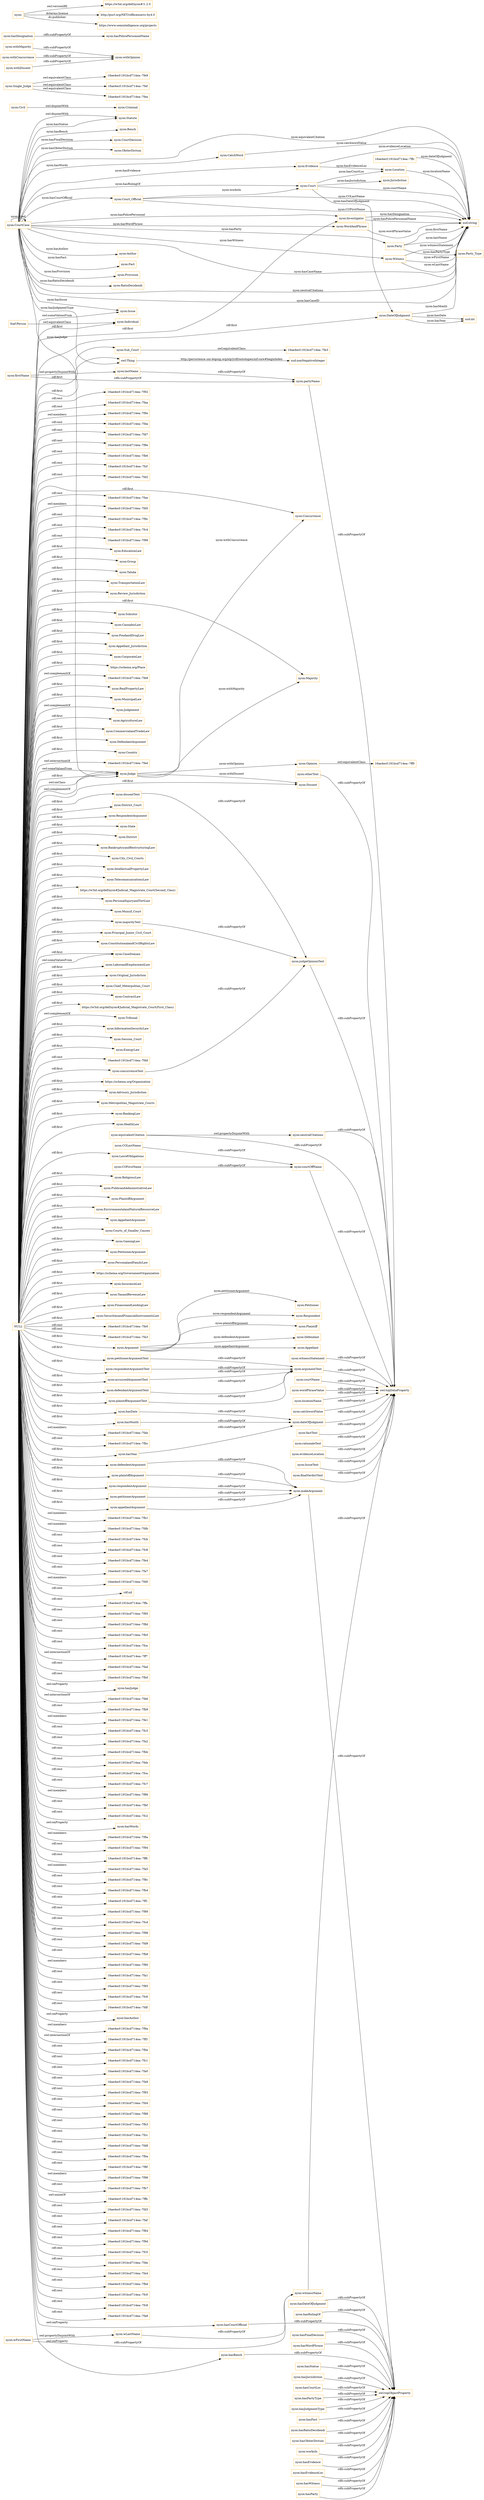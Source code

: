 digraph ar2dtool_diagram { 
rankdir=LR;
size="1501"
node [shape = rectangle, color="orange"]; "nyon:Issue" "16ae4ecf:191bcd714ea:-7ffc" "nyon:EducationLaw" "nyon:Group" "nyon:Taluka" "nyon:TransportationLaw" "nyon:Civil" "16ae4ecf:191bcd714ea:-7fe9" "16ae4ecf:191bcd714ea:-7ff0" "nyon:Review_Jurisdiction" "nyon:Sub_Court" "nyon:Solicitor" "nyon:ObiterDictum" "nyon:CannabisLaw" "nyon:Jurisdiction" "nyon:FoodandDrugLaw" "nyon:Appellant_Jurisdiction" "nyon:CorporateLaw" "https://schema.org/Place" "16ae4ecf:191bcd714ea:-7fe3" "nyon:Evidence" "16ae4ecf:191bcd714ea:-7fe8" "nyon:RealPropertyLaw" "nyon:Opinion" "nyon:MunicipalLaw" "nyon:Judgement" "nyon:Author" "nyon:CatchWord" "nyon:Plaintiff" "nyon:AgricultureLaw" "nyon:Court_Official" "nyon:WordAndPhrase" "nyon:CommercialandTradeLaw" "nyon:DefendantArgument" "nyon:Country" "nyon:DateOfJudgment" "foaf:Person" "nyon:Party_Type" "nyon:Concurrence" "nyon:Fact" "nyon:District_Court" "nyon:RespondentArgument" "nyon:State" "nyon:Party" "nyon:District" "nyon:Provision" "nyon:BankruptcyandRestructuringLaw" "nyon:Majority" "nyon:City_Civil_Courts" "nyon:Single_Judge" "nyon:IntellectualPropertyLaw" "nyon:TelecommunicationsLaw" "https://w3id.org/def/nyon#Judicial_Magistrate_Court(Second_Class)" "nyon:PersonalInjuryandTortLaw" "nyon:Munsif_Court" "nyon:Principal_Junior_Civil_Court" "nyon:ConstitutionalandCivilRightsLaw" "nyon:CaseDomain" "nyon:LaborandEmploymentLaw" "16ae4ecf:191bcd714ea:-7fef" "nyon:Original_Jurisdiction" "nyon:Chief_Meterpolitan_Court" "nyon:ContractLaw" "https://w3id.org/def/nyon#Judicial_Magistrate_Court(First_Class)" "nyon:RatioDecidendi" "nyon:Defendant" "nyon:Investigator" "nyon:Criminal" "nyon:Tribunal" "nyon:InformationSecurityLaw" "nyon:Session_Court" "nyon:EnergyLaw" "nyon:Individual" "https://schema.org/Organization" "nyon:Appellant" "nyon:Advisory_Jurisdiction" "nyon:Court" "nyon:Statute" "nyon:Witness" "nyon:Bench" "nyon:Metropolitan_Magistrate_Courts" "nyon:BankingLaw" "nyon:Judge" "nyon:CourtCase" "nyon:Petitioner" "nyon:HealthLaw" "nyon:Dissent" "nyon:LawofObligations" "nyon:Argument" "nyon:ReligiousLaw" "nyon:PublicandAdministrativeLaw" "nyon:PlaintiffArgument" "nyon:EnvironmentalandNaturalResourceLaw" "nyon:AppellantArgument" "nyon:Location" "nyon:Courts_of_Smaller_Causes" "nyon:GamingLaw" "nyon:PetitionerArgument" "nyon:PersonalandFamilyLaw" "https://schema.org/GovernmentOrganization" "nyon:CourtDecision" "nyon:Respondent" "nyon:InsuranceLaw" "nyon:TaxandRevenueLaw" "16ae4ecf:191bcd714ea:-7fea" "nyon:FinanceandLendingLaw" "nyon:SecuritiesandFinancialInstrumentsLaw" ; /*classes style*/
	"nyon:witnessName" -> "owl:topDataProperty" [ label = "rdfs:subPropertyOf" ];
	"nyon:witnessStatement" -> "owl:topDataProperty" [ label = "rdfs:subPropertyOf" ];
	"nyon:defendantArgumentText" -> "nyon:argumentText" [ label = "rdfs:subPropertyOf" ];
	"nyon:wLastName" -> "nyon:witnessName" [ label = "rdfs:subPropertyOf" ];
	"nyon:withMajority" -> "nyon:withOpinion" [ label = "rdfs:subPropertyOf" ];
	"nyon:equivalentCitation" -> "nyon:neutralCitations" [ label = "owl:propertyDisjointWith" ];
	"nyon:equivalentCitation" -> "owl:topDataProperty" [ label = "rdfs:subPropertyOf" ];
	"nyon:CourtCase" -> "nyon:Statute" [ label = "owl:disjointWith" ];
	"nyon:dateOfJudgment" -> "owl:topDataProperty" [ label = "rdfs:subPropertyOf" ];
	"nyon:hasYear" -> "nyon:dateOfJudgment" [ label = "rdfs:subPropertyOf" ];
	"nyon:partyName" -> "owl:topDataProperty" [ label = "rdfs:subPropertyOf" ];
	"nyon:courtOffName" -> "owl:topDataProperty" [ label = "rdfs:subPropertyOf" ];
	"nyon:courtName" -> "owl:topDataProperty" [ label = "rdfs:subPropertyOf" ];
	"nyon:Opinion" -> "16ae4ecf:191bcd714ea:-7ff0" [ label = "owl:equivalentClass" ];
	"nyon:plaintiffArgument" -> "nyon:makeArgument" [ label = "rdfs:subPropertyOf" ];
	"nyon:Sub_Court" -> "16ae4ecf:191bcd714ea:-7fe3" [ label = "owl:equivalentClass" ];
	"nyon:hasDesignation" -> "nyon:hasPolicePersonnelName" [ label = "rdfs:subPropertyOf" ];
	"nyon:hasWitness" -> "owl:topObjectProperty" [ label = "rdfs:subPropertyOf" ];
	"nyon:Civil" -> "nyon:Criminal" [ label = "owl:disjointWith" ];
	"nyon:wordPhraseValue" -> "owl:topDataProperty" [ label = "rdfs:subPropertyOf" ];
	"nyon:locationName" -> "owl:topDataProperty" [ label = "rdfs:subPropertyOf" ];
	"nyon:hasParty" -> "owl:topObjectProperty" [ label = "rdfs:subPropertyOf" ];
	"nyon:hasDateOfJudgment" -> "owl:topObjectProperty" [ label = "rdfs:subPropertyOf" ];
	"nyon:hasRulingOf" -> "owl:topObjectProperty" [ label = "rdfs:subPropertyOf" ];
	"nyon:catchwordValue" -> "owl:topDataProperty" [ label = "rdfs:subPropertyOf" ];
	"nyon:hasCourtOfficial" -> "owl:topObjectProperty" [ label = "rdfs:subPropertyOf" ];
	"nyon:concurrenceText" -> "nyon:judgeOpinionText" [ label = "rdfs:subPropertyOf" ];
	"nyon:makeArgument" -> "owl:topObjectProperty" [ label = "rdfs:subPropertyOf" ];
	"nyon:hasFinalDecision" -> "owl:topObjectProperty" [ label = "rdfs:subPropertyOf" ];
	"nyon:factText" -> "owl:topDataProperty" [ label = "rdfs:subPropertyOf" ];
	"nyon:lastName" -> "nyon:partyName" [ label = "rdfs:subPropertyOf" ];
	"nyon:respondentArgument" -> "nyon:makeArgument" [ label = "rdfs:subPropertyOf" ];
	"nyon:hasWordPhrase" -> "owl:topObjectProperty" [ label = "rdfs:subPropertyOf" ];
	"NULL" -> "16ae4ecf:191bcd714ea:-7fb1" [ label = "owl:members" ];
	"NULL" -> "16ae4ecf:191bcd714ea:-7fdb" [ label = "owl:members" ];
	"NULL" -> "16ae4ecf:191bcd714ea:-7fcb" [ label = "rdf:rest" ];
	"NULL" -> "nyon:PetitionerArgument" [ label = "rdf:first" ];
	"NULL" -> "nyon:City_Civil_Courts" [ label = "rdf:first" ];
	"NULL" -> "nyon:Review_Jurisdiction" [ label = "rdf:first" ];
	"NULL" -> "16ae4ecf:191bcd714ea:-7fc8" [ label = "rdf:rest" ];
	"NULL" -> "nyon:District_Court" [ label = "rdf:first" ];
	"NULL" -> "nyon:Argument" [ label = "rdf:first" ];
	"NULL" -> "nyon:Dissent" [ label = "rdf:first" ];
	"NULL" -> "16ae4ecf:191bcd714ea:-7fe4" [ label = "rdf:rest" ];
	"NULL" -> "nyon:petitionerArgument" [ label = "rdf:first" ];
	"NULL" -> "16ae4ecf:191bcd714ea:-7fa7" [ label = "rdf:rest" ];
	"NULL" -> "nyon:hasBench" [ label = "owl:onProperty" ];
	"NULL" -> "nyon:hasCourtOfficial" [ label = "owl:onProperty" ];
	"NULL" -> "owl:Thing" [ label = "rdf:first" ];
	"NULL" -> "nyon:EnergyLaw" [ label = "rdf:first" ];
	"NULL" -> "nyon:Judge" [ label = "owl:complementOf" ];
	"NULL" -> "rdf:nil" [ label = "rdf:rest" ];
	"NULL" -> "nyon:Appellant_Jurisdiction" [ label = "rdf:first" ];
	"NULL" -> "16ae4ecf:191bcd714ea:-7ffa" [ label = "rdf:rest" ];
	"NULL" -> "nyon:Courts_of_Smaller_Causes" [ label = "rdf:first" ];
	"NULL" -> "16ae4ecf:191bcd714ea:-7f95" [ label = "rdf:rest" ];
	"NULL" -> "https://w3id.org/def/nyon#Judicial_Magistrate_Court(First_Class)" [ label = "rdf:first" ];
	"NULL" -> "nyon:ContractLaw" [ label = "rdf:first" ];
	"NULL" -> "nyon:Chief_Meterpolitan_Court" [ label = "rdf:first" ];
	"NULL" -> "16ae4ecf:191bcd714ea:-7f8d" [ label = "rdf:rest" ];
	"NULL" -> "nyon:BankingLaw" [ label = "rdf:first" ];
	"NULL" -> "16ae4ecf:191bcd714ea:-7fb5" [ label = "rdf:rest" ];
	"NULL" -> "nyon:DefendantArgument" [ label = "rdf:first" ];
	"NULL" -> "16ae4ecf:191bcd714ea:-7fce" [ label = "rdf:rest" ];
	"NULL" -> "16ae4ecf:191bcd714ea:-7ff7" [ label = "owl:intersectionOf" ];
	"NULL" -> "nyon:dissentText" [ label = "rdf:first" ];
	"NULL" -> "16ae4ecf:191bcd714ea:-7fad" [ label = "rdf:rest" ];
	"NULL" -> "16ae4ecf:191bcd714ea:-7fb0" [ label = "rdf:rest" ];
	"NULL" -> "nyon:InsuranceLaw" [ label = "rdf:first" ];
	"NULL" -> "nyon:hasJudge" [ label = "owl:onProperty" ];
	"NULL" -> "nyon:TransportationLaw" [ label = "rdf:first" ];
	"NULL" -> "16ae4ecf:191bcd714ea:-7fe6" [ label = "owl:intersectionOf" ];
	"NULL" -> "nyon:Solicitor" [ label = "rdf:first" ];
	"NULL" -> "nyon:FoodandDrugLaw" [ label = "rdf:first" ];
	"NULL" -> "16ae4ecf:191bcd714ea:-7fb9" [ label = "rdf:rest" ];
	"NULL" -> "16ae4ecf:191bcd714ea:-7fe1" [ label = "owl:members" ];
	"NULL" -> "nyon:Issue" [ label = "owl:someValuesFrom" ];
	"NULL" -> "nyon:TaxandRevenueLaw" [ label = "rdf:first" ];
	"NULL" -> "nyon:PublicandAdministrativeLaw" [ label = "rdf:first" ];
	"NULL" -> "nyon:GamingLaw" [ label = "rdf:first" ];
	"NULL" -> "nyon:majorityText" [ label = "rdf:first" ];
	"NULL" -> "nyon:plaintiffArgument" [ label = "rdf:first" ];
	"NULL" -> "16ae4ecf:191bcd714ea:-7fc3" [ label = "rdf:rest" ];
	"NULL" -> "nyon:hasDate" [ label = "rdf:first" ];
	"NULL" -> "16ae4ecf:191bcd714ea:-7fa2" [ label = "rdf:rest" ];
	"NULL" -> "16ae4ecf:191bcd714ea:-7fbb" [ label = "rdf:rest" ];
	"NULL" -> "nyon:PlaintiffArgument" [ label = "rdf:first" ];
	"NULL" -> "nyon:EducationLaw" [ label = "rdf:first" ];
	"NULL" -> "16ae4ecf:191bcd714ea:-7feb" [ label = "rdf:rest" ];
	"NULL" -> "16ae4ecf:191bcd714ea:-7fca" [ label = "rdf:rest" ];
	"NULL" -> "16ae4ecf:191bcd714ea:-7fc7" [ label = "rdf:rest" ];
	"NULL" -> "16ae4ecf:191bcd714ea:-7fe8" [ label = "owl:complementOf" ];
	"NULL" -> "16ae4ecf:191bcd714ea:-7f86" [ label = "owl:members" ];
	"NULL" -> "nyon:respondentArgument" [ label = "rdf:first" ];
	"NULL" -> "nyon:LaborandEmploymentLaw" [ label = "rdf:first" ];
	"NULL" -> "16ae4ecf:191bcd714ea:-7fbf" [ label = "rdf:rest" ];
	"NULL" -> "16ae4ecf:191bcd714ea:-7fc2" [ label = "rdf:rest" ];
	"NULL" -> "nyon:IntellectualPropertyLaw" [ label = "rdf:first" ];
	"NULL" -> "nyon:Session_Court" [ label = "rdf:first" ];
	"NULL" -> "nyon:AppellantArgument" [ label = "rdf:first" ];
	"NULL" -> "nyon:Majority" [ label = "rdf:first" ];
	"NULL" -> "nyon:DateOfJudgment" [ label = "rdf:first" ];
	"NULL" -> "nyon:hasWords" [ label = "owl:onProperty" ];
	"NULL" -> "16ae4ecf:191bcd714ea:-7f8a" [ label = "owl:members" ];
	"NULL" -> "nyon:concurrenceText" [ label = "rdf:first" ];
	"NULL" -> "nyon:Individual" [ label = "rdf:first" ];
	"NULL" -> "nyon:Tribunal" [ label = "owl:complementOf" ];
	"NULL" -> "nyon:Judge" [ label = "owl:someValuesFrom" ];
	"NULL" -> "16ae4ecf:191bcd714ea:-7f94" [ label = "rdf:rest" ];
	"NULL" -> "16ae4ecf:191bcd714ea:-7ff6" [ label = "rdf:rest" ];
	"NULL" -> "16ae4ecf:191bcd714ea:-7fa5" [ label = "owl:members" ];
	"NULL" -> "16ae4ecf:191bcd714ea:-7f8c" [ label = "rdf:rest" ];
	"NULL" -> "16ae4ecf:191bcd714ea:-7fb4" [ label = "rdf:rest" ];
	"NULL" -> "16ae4ecf:191bcd714ea:-7ff1" [ label = "rdf:rest" ];
	"NULL" -> "16ae4ecf:191bcd714ea:-7f89" [ label = "rdf:rest" ];
	"NULL" -> "16ae4ecf:191bcd714ea:-7fcd" [ label = "rdf:rest" ];
	"NULL" -> "nyon:PersonalInjuryandTortLaw" [ label = "rdf:first" ];
	"NULL" -> "16ae4ecf:191bcd714ea:-7f98" [ label = "rdf:rest" ];
	"NULL" -> "16ae4ecf:191bcd714ea:-7fd9" [ label = "rdf:rest" ];
	"NULL" -> "16ae4ecf:191bcd714ea:-7fb8" [ label = "rdf:rest" ];
	"NULL" -> "nyon:plaintiffArgumentText" [ label = "rdf:first" ];
	"NULL" -> "nyon:HealthLaw" [ label = "rdf:first" ];
	"NULL" -> "nyon:InformationSecurityLaw" [ label = "rdf:first" ];
	"NULL" -> "16ae4ecf:191bcd714ea:-7f90" [ label = "owl:members" ];
	"NULL" -> "nyon:RespondentArgument" [ label = "rdf:first" ];
	"NULL" -> "16ae4ecf:191bcd714ea:-7fa1" [ label = "rdf:rest" ];
	"NULL" -> "nyon:Metropolitan_Magistrate_Courts" [ label = "rdf:first" ];
	"NULL" -> "nyon:Country" [ label = "rdf:first" ];
	"NULL" -> "nyon:CommercialandTradeLaw" [ label = "rdf:first" ];
	"NULL" -> "nyon:hasMonth" [ label = "rdf:first" ];
	"NULL" -> "nyon:Judge" [ label = "rdf:first" ];
	"NULL" -> "nyon:petitionerArgumentText" [ label = "rdf:first" ];
	"NULL" -> "16ae4ecf:191bcd714ea:-7f85" [ label = "rdf:rest" ];
	"NULL" -> "nyon:CaseDomain" [ label = "rdf:first" ];
	"NULL" -> "nyon:Judgement" [ label = "owl:complementOf" ];
	"NULL" -> "16ae4ecf:191bcd714ea:-7fc6" [ label = "rdf:rest" ];
	"NULL" -> "16ae4ecf:191bcd714ea:-7fdf" [ label = "rdf:rest" ];
	"NULL" -> "nyon:hasAuthor" [ label = "owl:onProperty" ];
	"NULL" -> "16ae4ecf:191bcd714ea:-7f9a" [ label = "owl:members" ];
	"NULL" -> "16ae4ecf:191bcd714ea:-7ff3" [ label = "owl:intersectionOf" ];
	"NULL" -> "https://schema.org/GovernmentOrganization" [ label = "rdf:first" ];
	"NULL" -> "16ae4ecf:191bcd714ea:-7fbe" [ label = "rdf:rest" ];
	"NULL" -> "nyon:LawofObligations" [ label = "rdf:first" ];
	"NULL" -> "16ae4ecf:191bcd714ea:-7fc1" [ label = "rdf:rest" ];
	"NULL" -> "16ae4ecf:191bcd714ea:-7fa0" [ label = "rdf:rest" ];
	"NULL" -> "16ae4ecf:191bcd714ea:-7fa9" [ label = "rdf:rest" ];
	"NULL" -> "nyon:Group" [ label = "rdf:first" ];
	"NULL" -> "16ae4ecf:191bcd714ea:-7f93" [ label = "rdf:rest" ];
	"NULL" -> "nyon:EnvironmentalandNaturalResourceLaw" [ label = "rdf:first" ];
	"NULL" -> "16ae4ecf:191bcd714ea:-7fd4" [ label = "rdf:rest" ];
	"NULL" -> "https://w3id.org/def/nyon#Judicial_Magistrate_Court(Second_Class)" [ label = "rdf:first" ];
	"NULL" -> "16ae4ecf:191bcd714ea:-7f88" [ label = "rdf:rest" ];
	"NULL" -> "16ae4ecf:191bcd714ea:-7fb3" [ label = "rdf:rest" ];
	"NULL" -> "16ae4ecf:191bcd714ea:-7fcc" [ label = "rdf:rest" ];
	"NULL" -> "nyon:respondentArgumentText" [ label = "rdf:first" ];
	"NULL" -> "nyon:Principal_Junior_Civil_Court" [ label = "rdf:first" ];
	"NULL" -> "nyon:MunicipalLaw" [ label = "rdf:first" ];
	"NULL" -> "nyon:SecuritiesandFinancialInstrumentsLaw" [ label = "rdf:first" ];
	"NULL" -> "nyon:RealPropertyLaw" [ label = "rdf:first" ];
	"NULL" -> "16ae4ecf:191bcd714ea:-7fd8" [ label = "rdf:rest" ];
	"NULL" -> "16ae4ecf:191bcd714ea:-7fba" [ label = "rdf:rest" ];
	"NULL" -> "16ae4ecf:191bcd714ea:-7f8f" [ label = "rdf:rest" ];
	"NULL" -> "16ae4ecf:191bcd714ea:-7f96" [ label = "owl:members" ];
	"NULL" -> "16ae4ecf:191bcd714ea:-7fb7" [ label = "rdf:rest" ];
	"NULL" -> "https://schema.org/Organization" [ label = "rdf:first" ];
	"NULL" -> "16ae4ecf:191bcd714ea:-7ffb" [ label = "owl:unionOf" ];
	"NULL" -> "nyon:Taluka" [ label = "rdf:first" ];
	"NULL" -> "16ae4ecf:191bcd714ea:-7fd3" [ label = "rdf:rest" ];
	"NULL" -> "16ae4ecf:191bcd714ea:-7faf" [ label = "rdf:rest" ];
	"NULL" -> "nyon:appellantArgument" [ label = "rdf:first" ];
	"NULL" -> "nyon:State" [ label = "rdf:first" ];
	"NULL" -> "nyon:CaseDomain" [ label = "owl:someValuesFrom" ];
	"NULL" -> "nyon:BankruptcyandRestructuringLaw" [ label = "rdf:first" ];
	"NULL" -> "nyon:AgricultureLaw" [ label = "rdf:first" ];
	"NULL" -> "nyon:District" [ label = "rdf:first" ];
	"NULL" -> "nyon:Advisory_Jurisdiction" [ label = "rdf:first" ];
	"NULL" -> "16ae4ecf:191bcd714ea:-7f84" [ label = "rdf:rest" ];
	"NULL" -> "16ae4ecf:191bcd714ea:-7f9d" [ label = "rdf:rest" ];
	"NULL" -> "16ae4ecf:191bcd714ea:-7fc5" [ label = "rdf:rest" ];
	"NULL" -> "16ae4ecf:191bcd714ea:-7fde" [ label = "rdf:rest" ];
	"NULL" -> "nyon:defendentArgument" [ label = "rdf:first" ];
	"NULL" -> "16ae4ecf:191bcd714ea:-7fa4" [ label = "rdf:rest" ];
	"NULL" -> "16ae4ecf:191bcd714ea:-7fbd" [ label = "rdf:rest" ];
	"NULL" -> "16ae4ecf:191bcd714ea:-7fc0" [ label = "rdf:rest" ];
	"NULL" -> "nyon:CorporateLaw" [ label = "rdf:first" ];
	"NULL" -> "16ae4ecf:191bcd714ea:-7fc9" [ label = "rdf:rest" ];
	"NULL" -> "16ae4ecf:191bcd714ea:-7fa8" [ label = "rdf:rest" ];
	"NULL" -> "nyon:ReligiousLaw" [ label = "rdf:first" ];
	"NULL" -> "nyon:CannabisLaw" [ label = "rdf:first" ];
	"NULL" -> "16ae4ecf:191bcd714ea:-7f92" [ label = "rdf:rest" ];
	"NULL" -> "nyon:PersonalandFamilyLaw" [ label = "rdf:first" ];
	"NULL" -> "nyon:Investigator" [ label = "rdf:first" ];
	"NULL" -> "16ae4ecf:191bcd714ea:-7faa" [ label = "rdf:rest" ];
	"NULL" -> "nyon:hasYear" [ label = "rdf:first" ];
	"NULL" -> "16ae4ecf:191bcd714ea:-7f9e" [ label = "owl:members" ];
	"NULL" -> "nyon:TelecommunicationsLaw" [ label = "rdf:first" ];
	"NULL" -> "16ae4ecf:191bcd714ea:-7fda" [ label = "rdf:rest" ];
	"NULL" -> "16ae4ecf:191bcd714ea:-7fd7" [ label = "rdf:rest" ];
	"NULL" -> "16ae4ecf:191bcd714ea:-7f8e" [ label = "rdf:rest" ];
	"NULL" -> "16ae4ecf:191bcd714ea:-7fb6" [ label = "rdf:rest" ];
	"NULL" -> "16ae4ecf:191bcd714ea:-7fcf" [ label = "rdf:rest" ];
	"NULL" -> "16ae4ecf:191bcd714ea:-7fd2" [ label = "rdf:rest" ];
	"NULL" -> "https://schema.org/Place" [ label = "rdf:first" ];
	"NULL" -> "nyon:Sub_Court" [ label = "rdf:first" ];
	"NULL" -> "16ae4ecf:191bcd714ea:-7fae" [ label = "rdf:rest" ];
	"NULL" -> "nyon:Judge" [ label = "owl:onClass" ];
	"NULL" -> "nyon:FinanceandLendingLaw" [ label = "rdf:first" ];
	"NULL" -> "nyon:Munsif_Court" [ label = "rdf:first" ];
	"NULL" -> "nyon:Concurrence" [ label = "rdf:first" ];
	"NULL" -> "16ae4ecf:191bcd714ea:-7fd5" [ label = "owl:members" ];
	"NULL" -> "16ae4ecf:191bcd714ea:-7f9c" [ label = "rdf:rest" ];
	"NULL" -> "nyon:accussedArgumentText" [ label = "rdf:first" ];
	"NULL" -> "16ae4ecf:191bcd714ea:-7fc4" [ label = "rdf:rest" ];
	"NULL" -> "16ae4ecf:191bcd714ea:-7f99" [ label = "rdf:rest" ];
	"NULL" -> "16ae4ecf:191bcd714ea:-7fed" [ label = "owl:intersectionOf" ];
	"NULL" -> "16ae4ecf:191bcd714ea:-7fdd" [ label = "rdf:rest" ];
	"NULL" -> "nyon:defendantArgumentText" [ label = "rdf:first" ];
	"NULL" -> "16ae4ecf:191bcd714ea:-7fe0" [ label = "rdf:rest" ];
	"NULL" -> "16ae4ecf:191bcd714ea:-7fa3" [ label = "rdf:rest" ];
	"NULL" -> "16ae4ecf:191bcd714ea:-7fab" [ label = "owl:members" ];
	"NULL" -> "16ae4ecf:191bcd714ea:-7fbc" [ label = "rdf:rest" ];
	"NULL" -> "nyon:ConstitutionalandCivilRightsLaw" [ label = "rdf:first" ];
	"NULL" -> "nyon:Original_Jurisdiction" [ label = "rdf:first" ];
	"NULL" -> "16ae4ecf:191bcd714ea:-7fd0" [ label = "owl:members" ];
	"nyon:judgeOpinionText" -> "owl:topDataProperty" [ label = "rdfs:subPropertyOf" ];
	"nyon:dissentText" -> "nyon:judgeOpinionText" [ label = "rdfs:subPropertyOf" ];
	"nyon:hasStatue" -> "owl:topObjectProperty" [ label = "rdfs:subPropertyOf" ];
	"nyon:hasJurisdiction" -> "owl:topObjectProperty" [ label = "rdfs:subPropertyOf" ];
	"nyon:firstName" -> "nyon:lastName" [ label = "owl:propertyDisjointWith" ];
	"nyon:firstName" -> "nyon:partyName" [ label = "rdfs:subPropertyOf" ];
	"nyon:defendentArgument" -> "nyon:makeArgument" [ label = "rdfs:subPropertyOf" ];
	"nyon:hasBench" -> "owl:topObjectProperty" [ label = "rdfs:subPropertyOf" ];
	"nyon:majorityText" -> "nyon:judgeOpinionText" [ label = "rdfs:subPropertyOf" ];
	"nyon:hasCourtLoc" -> "owl:topObjectProperty" [ label = "rdfs:subPropertyOf" ];
	"nyon:Single_Judge" -> "16ae4ecf:191bcd714ea:-7fe9" [ label = "owl:equivalentClass" ];
	"nyon:Single_Judge" -> "16ae4ecf:191bcd714ea:-7fea" [ label = "owl:equivalentClass" ];
	"nyon:Single_Judge" -> "16ae4ecf:191bcd714ea:-7fef" [ label = "owl:equivalentClass" ];
	"nyon:rationaleText" -> "owl:topDataProperty" [ label = "rdfs:subPropertyOf" ];
	"nyon:evidenceLocation" -> "owl:topDataProperty" [ label = "rdfs:subPropertyOf" ];
	"nyon:wFirstName" -> "nyon:wLastName" [ label = "owl:propertyDisjointWith" ];
	"nyon:wFirstName" -> "nyon:witnessName" [ label = "rdfs:subPropertyOf" ];
	"nyon:hasPartyType" -> "owl:topObjectProperty" [ label = "rdfs:subPropertyOf" ];
	"nyon:hasDate" -> "nyon:dateOfJudgment" [ label = "rdfs:subPropertyOf" ];
	"nyon:petitionerArgument" -> "nyon:makeArgument" [ label = "rdfs:subPropertyOf" ];
	"nyon:argumentText" -> "owl:topDataProperty" [ label = "rdfs:subPropertyOf" ];
	"nyon:IssueText" -> "owl:topDataProperty" [ label = "rdfs:subPropertyOf" ];
	"nyon:" -> "https://w3id.org/def/nyon#/1.2.0" [ label = "owl:versionIRI" ];
	"nyon:" -> "http://purl.org/NET/rdflicense/cc-by4.0" [ label = "dcterms:license" ];
	"nyon:" -> "https://www.semintelligence.org/projects" [ label = "dc:publisher" ];
	"nyon:withConcurrence" -> "nyon:withOpinion" [ label = "rdfs:subPropertyOf" ];
	"nyon:finalVerdictText" -> "owl:topDataProperty" [ label = "rdfs:subPropertyOf" ];
	"nyon:accussedArgumentText" -> "nyon:argumentText" [ label = "rdfs:subPropertyOf" ];
	"nyon:hasJudgmentType" -> "owl:topObjectProperty" [ label = "rdfs:subPropertyOf" ];
	"foaf:Person" -> "nyon:Individual" [ label = "owl:equivalentClass" ];
	"nyon:appellantArgument" -> "nyon:makeArgument" [ label = "rdfs:subPropertyOf" ];
	"nyon:hasFact" -> "owl:topObjectProperty" [ label = "rdfs:subPropertyOf" ];
	"nyon:plaintiffArgumentText" -> "nyon:argumentText" [ label = "rdfs:subPropertyOf" ];
	"nyon:petitionerArgumentText" -> "nyon:argumentText" [ label = "rdfs:subPropertyOf" ];
	"nyon:neutralCitations" -> "owl:topDataProperty" [ label = "rdfs:subPropertyOf" ];
	"nyon:hasRatioDecidendi" -> "owl:topObjectProperty" [ label = "rdfs:subPropertyOf" ];
	"nyon:withDissent" -> "nyon:withOpinion" [ label = "rdfs:subPropertyOf" ];
	"nyon:hasObiterDictum" -> "owl:topObjectProperty" [ label = "rdfs:subPropertyOf" ];
	"nyon:worksIn" -> "owl:topObjectProperty" [ label = "rdfs:subPropertyOf" ];
	"nyon:hasMonth" -> "nyon:dateOfJudgment" [ label = "rdfs:subPropertyOf" ];
	"nyon:COFirstName" -> "nyon:courtOffName" [ label = "rdfs:subPropertyOf" ];
	"nyon:hasEvidence" -> "owl:topObjectProperty" [ label = "rdfs:subPropertyOf" ];
	"nyon:hasEvidenceLoc" -> "owl:topObjectProperty" [ label = "rdfs:subPropertyOf" ];
	"nyon:COLastName" -> "nyon:courtOffName" [ label = "rdfs:subPropertyOf" ];
	"nyon:respondentArgumentText" -> "nyon:argumentText" [ label = "rdfs:subPropertyOf" ];
	"nyon:otherText" -> "owl:topDataProperty" [ label = "rdfs:subPropertyOf" ];
	"nyon:Party" -> "xsd:string" [ label = "nyon:firstName" ];
	"nyon:Witness" -> "xsd:string" [ label = "nyon:witnessStatement" ];
	"nyon:CourtCase" -> "nyon:CourtCase" [ label = "nyon:cited" ];
	"nyon:CourtCase" -> "xsd:string" [ label = "nyon:hasCaseName" ];
	"nyon:DateOfJudgment" -> "xsd:int" [ label = "nyon:hasDate" ];
	"nyon:Court_Official" -> "nyon:Court" [ label = "nyon:worksIn" ];
	"nyon:CourtCase" -> "nyon:Bench" [ label = "nyon:hasBench" ];
	"nyon:Court_Official" -> "xsd:string" [ label = "nyon:COFirstName" ];
	"nyon:Judge" -> "nyon:Majority" [ label = "nyon:withMajority" ];
	"nyon:DateOfJudgment" -> "xsd:int" [ label = "nyon:hasYear" ];
	"nyon:CourtCase" -> "nyon:Statute" [ label = "nyon:hasStatue" ];
	"nyon:Argument" -> "nyon:Appellant" [ label = "nyon:appellantArgument" ];
	"nyon:CourtCase" -> "nyon:CourtDecision" [ label = "nyon:hasFinalDecision" ];
	"nyon:Party" -> "nyon:Party_Type" [ label = "nyon:hasPartyType" ];
	"nyon:CourtCase" -> "nyon:Party" [ label = "nyon:hasParty" ];
	"nyon:CourtCase" -> "nyon:Court_Official" [ label = "nyon:hasCourtOfficial" ];
	"nyon:CourtCase" -> "xsd:string" [ label = "nyon:neutralCitations" ];
	"nyon:Argument" -> "nyon:Respondent" [ label = "nyon:respondentArgument" ];
	"nyon:Judge" -> "nyon:Opinion" [ label = "nyon:withOpinion" ];
	"nyon:Argument" -> "nyon:Petitioner" [ label = "nyon:petitionerArgument" ];
	"nyon:Court" -> "xsd:string" [ label = "nyon:courtName" ];
	"16ae4ecf:191bcd714ea:-7ffc" -> "xsd:string" [ label = "nyon:dateOfJudgment" ];
	"nyon:Court" -> "nyon:Jurisdiction" [ label = "nyon:hasJurisdiction" ];
	"nyon:Witness" -> "xsd:string" [ label = "nyon:wFirstName" ];
	"nyon:CourtCase" -> "nyon:Witness" [ label = "nyon:hasWitness" ];
	"nyon:CourtCase" -> "nyon:Provision" [ label = "nyon:hasProvision" ];
	"nyon:CatchWord" -> "xsd:string" [ label = "nyon:catchwordValue" ];
	"nyon:CourtCase" -> "nyon:Issue" [ label = "nyon:hasIssue" ];
	"nyon:Argument" -> "nyon:Defendant" [ label = "nyon:defendentArgument" ];
	"nyon:Witness" -> "xsd:string" [ label = "nyon:wLastName" ];
	"nyon:Court_Official" -> "xsd:string" [ label = "nyon:COLastName" ];
	"nyon:CourtCase" -> "nyon:CatchWord" [ label = "nyon:hasWords" ];
	"nyon:Judge" -> "nyon:Dissent" [ label = "nyon:withDissent" ];
	"nyon:Judge" -> "nyon:Concurrence" [ label = "nyon:withConcurrence" ];
	"nyon:CourtCase" -> "nyon:Investigator" [ label = "nyon:hasPolicePersonnel" ];
	"nyon:Evidence" -> "xsd:string" [ label = "nyon:evidenceLocation" ];
	"nyon:CourtCase" -> "nyon:Fact" [ label = "nyon:hasFact" ];
	"nyon:Party" -> "xsd:string" [ label = "nyon:lastName" ];
	"nyon:CourtCase" -> "owl:Thing" [ label = "nyon:hasJudgmentType" ];
	"nyon:Argument" -> "nyon:Plaintiff" [ label = "nyon:plaintiffArgument" ];
	"nyon:Court" -> "nyon:DateOfJudgment" [ label = "nyon:hasDateOfJudgment" ];
	"nyon:CourtCase" -> "nyon:ObiterDictum" [ label = "nyon:hasObiterDictum" ];
	"nyon:CourtCase" -> "xsd:string" [ label = "nyon:hasCaseID" ];
	"nyon:Location" -> "xsd:string" [ label = "nyon:locationName" ];
	"nyon:CourtCase" -> "nyon:Author" [ label = "nyon:hasAuthor" ];
	"nyon:CourtCase" -> "nyon:WordAndPhrase" [ label = "nyon:hasWordPhrase" ];
	"nyon:DateOfJudgment" -> "xsd:string" [ label = "nyon:hasMonth" ];
	"nyon:Investigator" -> "xsd:string" [ label = "nyon:hasDesignation" ];
	"nyon:CourtCase" -> "nyon:RatioDecidendi" [ label = "nyon:hasRatioDecidendi" ];
	"nyon:CourtCase" -> "nyon:Judge" [ label = "nyon:hasJudge" ];
	"nyon:Court" -> "nyon:Location" [ label = "nyon:hasCourtLoc" ];
	"nyon:CourtCase" -> "nyon:Evidence" [ label = "nyon:hasEvidence" ];
	"nyon:Evidence" -> "nyon:Location" [ label = "nyon:hasEvidenceLoc" ];
	"nyon:WordAndPhrase" -> "xsd:string" [ label = "nyon:wordPhraseValue" ];
	"owl:Thing" -> "xsd:nonNegativeInteger" [ label = "http://persistence.uni-leipzig.org/nlp2rdf/ontologies/nif-core#beginIndex" ];
	"nyon:CourtCase" -> "nyon:Court" [ label = "nyon:hasRulingOf" ];
	"nyon:CourtCase" -> "xsd:string" [ label = "nyon:equivalentCitation" ];
	"nyon:Investigator" -> "xsd:string" [ label = "nyon:hasPolicePersonnelName" ];

}

